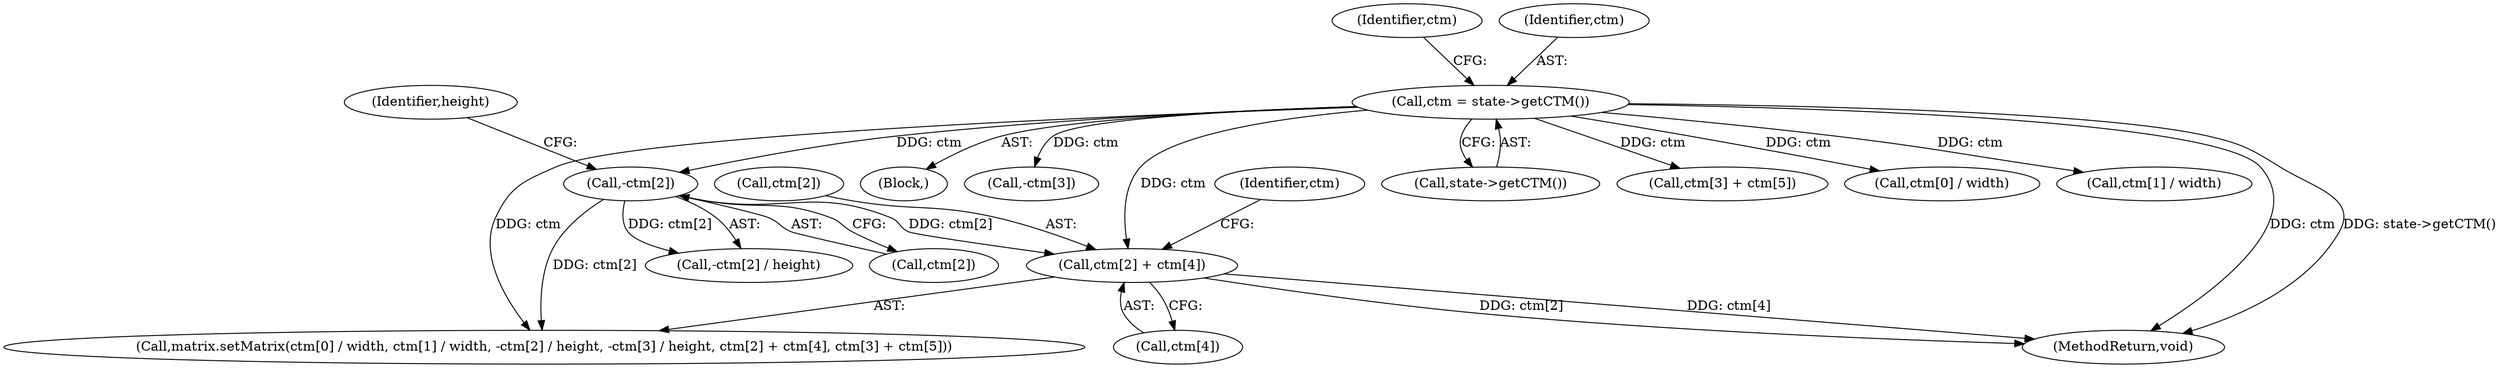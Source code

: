digraph "0_poppler_7b2d314a61fd0e12f47c62996cb49ec0d1ba747a@array" {
"1000316" [label="(Call,ctm[2] + ctm[4])"];
"1000290" [label="(Call,ctm = state->getCTM())"];
"1000305" [label="(Call,-ctm[2])"];
"1000111" [label="(Block,)"];
"1000309" [label="(Identifier,height)"];
"1000316" [label="(Call,ctm[2] + ctm[4])"];
"1000305" [label="(Call,-ctm[2])"];
"1000311" [label="(Call,-ctm[3])"];
"1000293" [label="(Call,matrix.setMatrix(ctm[0] / width, ctm[1] / width, -ctm[2] / height, -ctm[3] / height, ctm[2] + ctm[4], ctm[3] + ctm[5]))"];
"1000348" [label="(MethodReturn,void)"];
"1000296" [label="(Identifier,ctm)"];
"1000291" [label="(Identifier,ctm)"];
"1000304" [label="(Call,-ctm[2] / height)"];
"1000306" [label="(Call,ctm[2])"];
"1000320" [label="(Call,ctm[4])"];
"1000325" [label="(Identifier,ctm)"];
"1000290" [label="(Call,ctm = state->getCTM())"];
"1000292" [label="(Call,state->getCTM())"];
"1000323" [label="(Call,ctm[3] + ctm[5])"];
"1000294" [label="(Call,ctm[0] / width)"];
"1000317" [label="(Call,ctm[2])"];
"1000299" [label="(Call,ctm[1] / width)"];
"1000316" -> "1000293"  [label="AST: "];
"1000316" -> "1000320"  [label="CFG: "];
"1000317" -> "1000316"  [label="AST: "];
"1000320" -> "1000316"  [label="AST: "];
"1000325" -> "1000316"  [label="CFG: "];
"1000316" -> "1000348"  [label="DDG: ctm[4]"];
"1000316" -> "1000348"  [label="DDG: ctm[2]"];
"1000290" -> "1000316"  [label="DDG: ctm"];
"1000305" -> "1000316"  [label="DDG: ctm[2]"];
"1000290" -> "1000111"  [label="AST: "];
"1000290" -> "1000292"  [label="CFG: "];
"1000291" -> "1000290"  [label="AST: "];
"1000292" -> "1000290"  [label="AST: "];
"1000296" -> "1000290"  [label="CFG: "];
"1000290" -> "1000348"  [label="DDG: ctm"];
"1000290" -> "1000348"  [label="DDG: state->getCTM()"];
"1000290" -> "1000294"  [label="DDG: ctm"];
"1000290" -> "1000299"  [label="DDG: ctm"];
"1000290" -> "1000305"  [label="DDG: ctm"];
"1000290" -> "1000311"  [label="DDG: ctm"];
"1000290" -> "1000293"  [label="DDG: ctm"];
"1000290" -> "1000323"  [label="DDG: ctm"];
"1000305" -> "1000304"  [label="AST: "];
"1000305" -> "1000306"  [label="CFG: "];
"1000306" -> "1000305"  [label="AST: "];
"1000309" -> "1000305"  [label="CFG: "];
"1000305" -> "1000304"  [label="DDG: ctm[2]"];
"1000305" -> "1000293"  [label="DDG: ctm[2]"];
}
